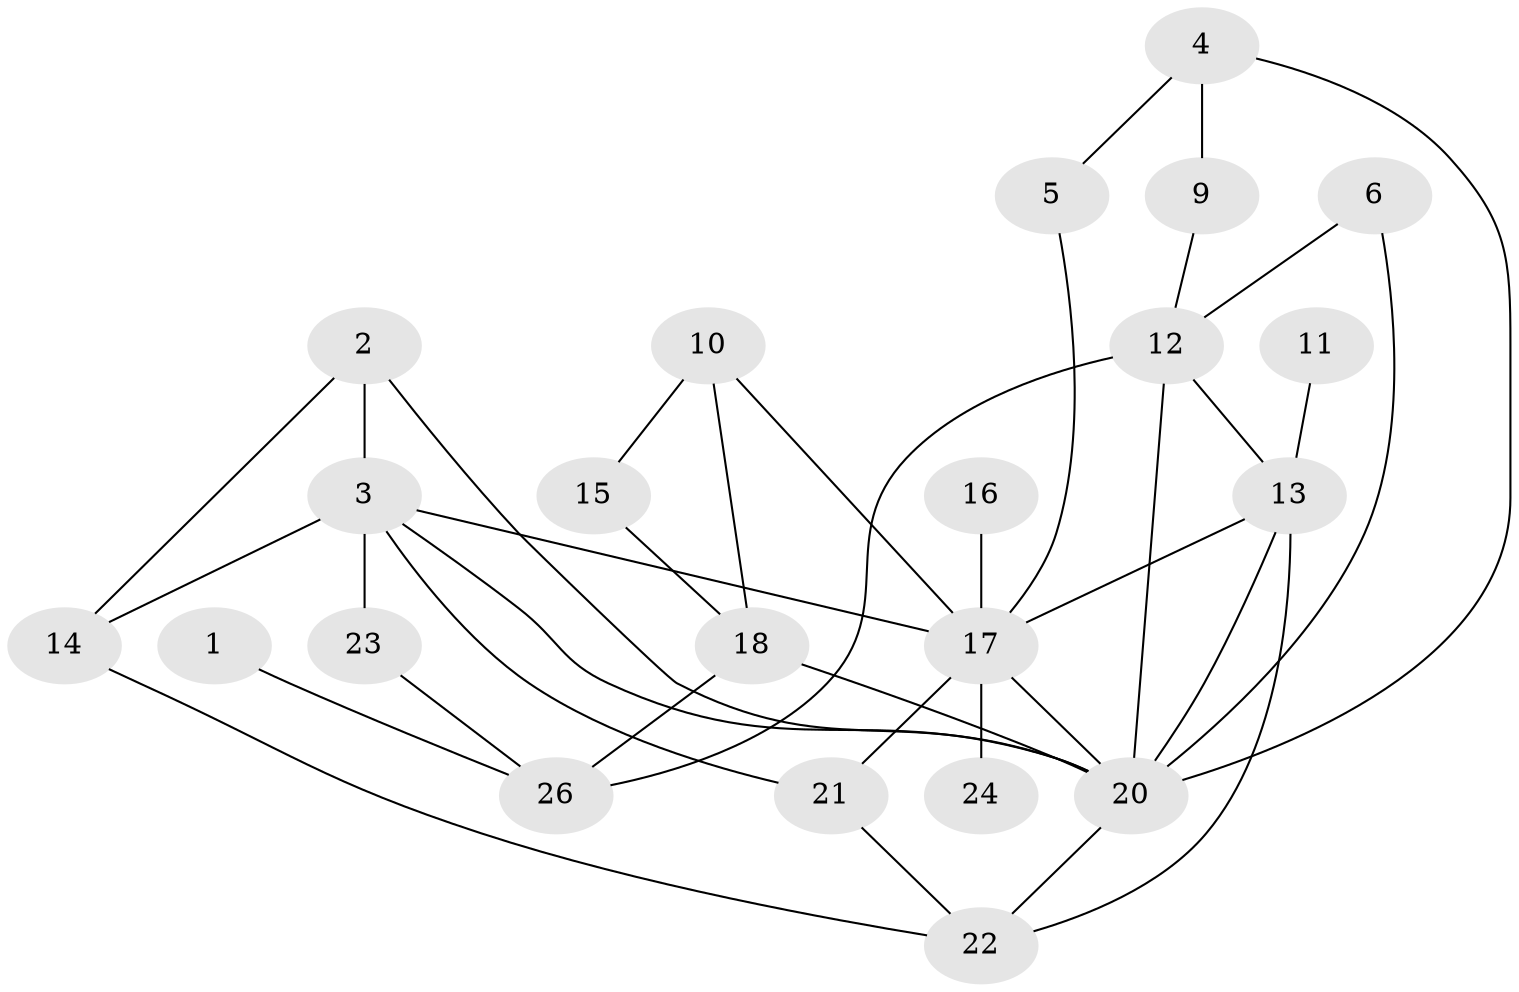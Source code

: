// original degree distribution, {2: 0.29411764705882354, 3: 0.23529411764705882, 4: 0.1568627450980392, 1: 0.17647058823529413, 5: 0.0392156862745098, 6: 0.0196078431372549, 0: 0.058823529411764705, 9: 0.0196078431372549}
// Generated by graph-tools (version 1.1) at 2025/49/03/09/25 03:49:05]
// undirected, 22 vertices, 37 edges
graph export_dot {
graph [start="1"]
  node [color=gray90,style=filled];
  1;
  2;
  3;
  4;
  5;
  6;
  9;
  10;
  11;
  12;
  13;
  14;
  15;
  16;
  17;
  18;
  20;
  21;
  22;
  23;
  24;
  26;
  1 -- 26 [weight=1.0];
  2 -- 3 [weight=1.0];
  2 -- 14 [weight=1.0];
  2 -- 20 [weight=1.0];
  3 -- 14 [weight=1.0];
  3 -- 17 [weight=2.0];
  3 -- 20 [weight=2.0];
  3 -- 21 [weight=1.0];
  3 -- 23 [weight=1.0];
  4 -- 5 [weight=1.0];
  4 -- 9 [weight=1.0];
  4 -- 20 [weight=1.0];
  5 -- 17 [weight=1.0];
  6 -- 12 [weight=1.0];
  6 -- 20 [weight=1.0];
  9 -- 12 [weight=1.0];
  10 -- 15 [weight=1.0];
  10 -- 17 [weight=1.0];
  10 -- 18 [weight=1.0];
  11 -- 13 [weight=1.0];
  12 -- 13 [weight=1.0];
  12 -- 20 [weight=1.0];
  12 -- 26 [weight=1.0];
  13 -- 17 [weight=1.0];
  13 -- 20 [weight=1.0];
  13 -- 22 [weight=1.0];
  14 -- 22 [weight=1.0];
  15 -- 18 [weight=1.0];
  16 -- 17 [weight=1.0];
  17 -- 20 [weight=1.0];
  17 -- 21 [weight=2.0];
  17 -- 24 [weight=1.0];
  18 -- 20 [weight=1.0];
  18 -- 26 [weight=1.0];
  20 -- 22 [weight=1.0];
  21 -- 22 [weight=1.0];
  23 -- 26 [weight=1.0];
}
